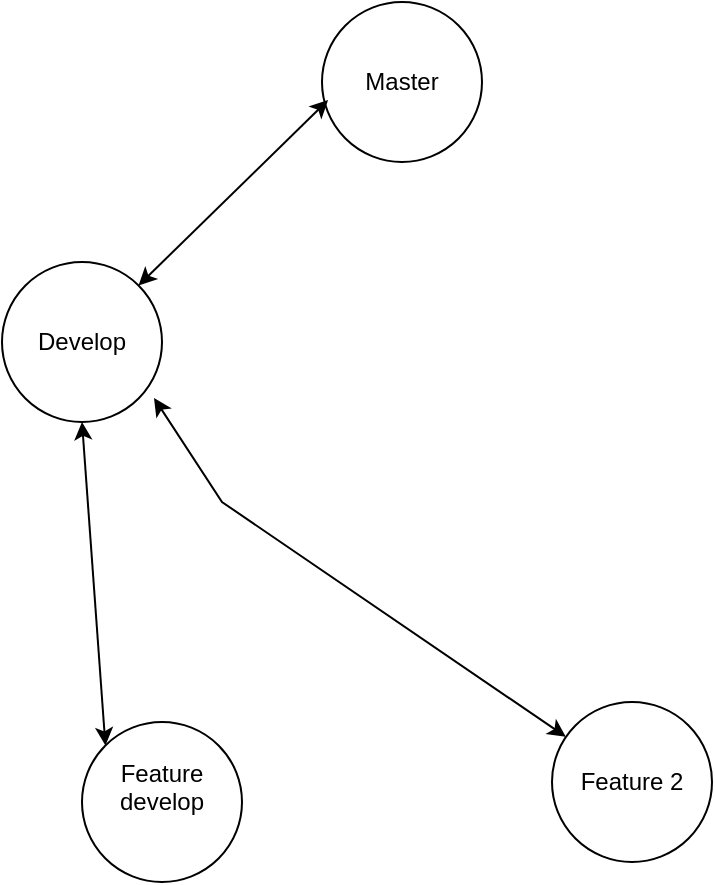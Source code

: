 <mxfile version="22.1.8" type="github">
  <diagram name="Page-1" id="MjChiA7s-MzyrnFb0hq6">
    <mxGraphModel dx="1210" dy="603" grid="1" gridSize="10" guides="1" tooltips="1" connect="1" arrows="1" fold="1" page="1" pageScale="1" pageWidth="850" pageHeight="1100" math="0" shadow="0">
      <root>
        <mxCell id="0" />
        <mxCell id="1" parent="0" />
        <mxCell id="ki6jeAx890VA05_CYyRb-1" value="Master" style="ellipse;whiteSpace=wrap;html=1;aspect=fixed;" vertex="1" parent="1">
          <mxGeometry x="310" y="130" width="80" height="80" as="geometry" />
        </mxCell>
        <mxCell id="ki6jeAx890VA05_CYyRb-2" value="Develop" style="ellipse;whiteSpace=wrap;html=1;aspect=fixed;" vertex="1" parent="1">
          <mxGeometry x="150" y="260" width="80" height="80" as="geometry" />
        </mxCell>
        <mxCell id="ki6jeAx890VA05_CYyRb-4" value="" style="endArrow=classic;startArrow=classic;html=1;rounded=0;exitX=1;exitY=0;exitDx=0;exitDy=0;entryX=0.038;entryY=0.613;entryDx=0;entryDy=0;entryPerimeter=0;" edge="1" parent="1" source="ki6jeAx890VA05_CYyRb-2" target="ki6jeAx890VA05_CYyRb-1">
          <mxGeometry width="50" height="50" relative="1" as="geometry">
            <mxPoint x="180" y="200" as="sourcePoint" />
            <mxPoint x="260" y="200" as="targetPoint" />
          </mxGeometry>
        </mxCell>
        <mxCell id="ki6jeAx890VA05_CYyRb-5" value="&lt;div&gt;Feature develop&lt;/div&gt;&lt;div&gt;&lt;br&gt;&lt;/div&gt;" style="ellipse;whiteSpace=wrap;html=1;aspect=fixed;" vertex="1" parent="1">
          <mxGeometry x="190" y="490" width="80" height="80" as="geometry" />
        </mxCell>
        <mxCell id="ki6jeAx890VA05_CYyRb-6" value="" style="endArrow=classic;startArrow=classic;html=1;rounded=0;exitX=0;exitY=0;exitDx=0;exitDy=0;entryX=0.038;entryY=0.613;entryDx=0;entryDy=0;entryPerimeter=0;" edge="1" parent="1" source="ki6jeAx890VA05_CYyRb-5">
          <mxGeometry width="50" height="50" relative="1" as="geometry">
            <mxPoint x="95" y="433" as="sourcePoint" />
            <mxPoint x="190" y="340" as="targetPoint" />
          </mxGeometry>
        </mxCell>
        <mxCell id="ki6jeAx890VA05_CYyRb-7" value="Feature 2" style="ellipse;whiteSpace=wrap;html=1;aspect=fixed;" vertex="1" parent="1">
          <mxGeometry x="425" y="480" width="80" height="80" as="geometry" />
        </mxCell>
        <mxCell id="ki6jeAx890VA05_CYyRb-8" value="" style="endArrow=classic;startArrow=classic;html=1;rounded=0;entryX=0.95;entryY=0.85;entryDx=0;entryDy=0;entryPerimeter=0;" edge="1" parent="1" source="ki6jeAx890VA05_CYyRb-7" target="ki6jeAx890VA05_CYyRb-2">
          <mxGeometry width="50" height="50" relative="1" as="geometry">
            <mxPoint x="212" y="512" as="sourcePoint" />
            <mxPoint x="200" y="350" as="targetPoint" />
            <Array as="points">
              <mxPoint x="260" y="380" />
            </Array>
          </mxGeometry>
        </mxCell>
      </root>
    </mxGraphModel>
  </diagram>
</mxfile>
